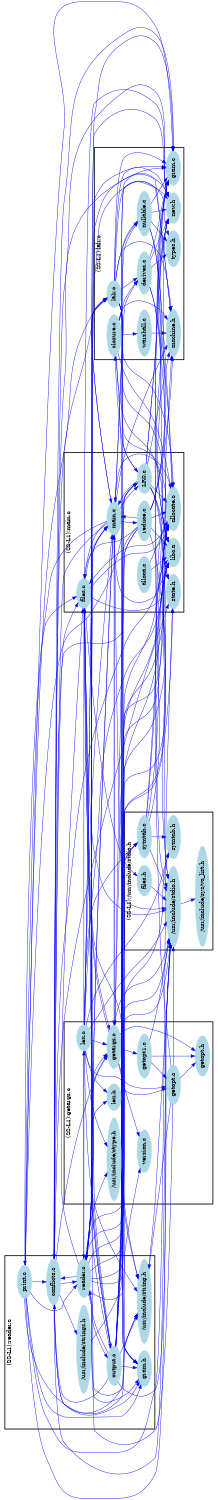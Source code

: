 /* ------------------------------------------------------------ */
/* created with bunch v3 */
/* Objective Function value = 1.0*/
/* ------------------------------------------------------------ */

digraph G {
size= "10,10";
rotate = 90;
subgraph cluster0 {
label = "(SS-L1):main.c";
color = black;
style = bold;

"files.c"[label="files.c",shape=ellipse,color=lightblue,fontcolor=black,style=filled];
"libc.a"[label="libc.a",shape=ellipse,color=lightblue,fontcolor=black,style=filled];
"reduce.c"[label="reduce.c",shape=ellipse,color=lightblue,fontcolor=black,style=filled];
"main.c"[label="main.c",shape=ellipse,color=lightblue,fontcolor=black,style=filled];
"state.h"[label="state.h",shape=ellipse,color=lightblue,fontcolor=black,style=filled];
"LR0.c"[label="LR0.c",shape=ellipse,color=lightblue,fontcolor=black,style=filled];
"alloca.c"[label="alloca.c",shape=ellipse,color=lightblue,fontcolor=black,style=filled];
"allocate.c"[label="allocate.c",shape=ellipse,color=lightblue,fontcolor=black,style=filled];
}
subgraph cluster1 {
label = "(SS-L1):reader.c";
color = black;
style = bold;

"gram.h"[label="gram.h",shape=ellipse,color=lightblue,fontcolor=black,style=filled];
"print.c"[label="print.c",shape=ellipse,color=lightblue,fontcolor=black,style=filled];
"/usr/include/strings.h"[label="/usr/include/strings.h",shape=ellipse,color=lightblue,fontcolor=black,style=filled];
"conflicts.c"[label="conflicts.c",shape=ellipse,color=lightblue,fontcolor=black,style=filled];
"/usr/include/string.h"[label="/usr/include/string.h",shape=ellipse,color=lightblue,fontcolor=black,style=filled];
"output.c"[label="output.c",shape=ellipse,color=lightblue,fontcolor=black,style=filled];
"reader.c"[label="reader.c",shape=ellipse,color=lightblue,fontcolor=black,style=filled];
}
subgraph cluster2 {
label = "(SS-L1):lalr.c";
color = black;
style = bold;

"new.h"[label="new.h",shape=ellipse,color=lightblue,fontcolor=black,style=filled];
"gram.c"[label="gram.c",shape=ellipse,color=lightblue,fontcolor=black,style=filled];
"lalr.c"[label="lalr.c",shape=ellipse,color=lightblue,fontcolor=black,style=filled];
"nullable.c"[label="nullable.c",shape=ellipse,color=lightblue,fontcolor=black,style=filled];
"derives.c"[label="derives.c",shape=ellipse,color=lightblue,fontcolor=black,style=filled];
"types.h"[label="types.h",shape=ellipse,color=lightblue,fontcolor=black,style=filled];
"warshall.c"[label="warshall.c",shape=ellipse,color=lightblue,fontcolor=black,style=filled];
"closure.c"[label="closure.c",shape=ellipse,color=lightblue,fontcolor=black,style=filled];
"machine.h"[label="machine.h",shape=ellipse,color=lightblue,fontcolor=black,style=filled];
}
subgraph cluster3 {
label = "(SS-L1):/usr/include/stdio.h";
color = black;
style = bold;

"symtab.c"[label="symtab.c",shape=ellipse,color=lightblue,fontcolor=black,style=filled];
"symtab.h"[label="symtab.h",shape=ellipse,color=lightblue,fontcolor=black,style=filled];
"/usr/include/stdio.h"[label="/usr/include/stdio.h",shape=ellipse,color=lightblue,fontcolor=black,style=filled];
"/usr/include/sys/va_list.h"[label="/usr/include/sys/va_list.h",shape=ellipse,color=lightblue,fontcolor=black,style=filled];
"files.h"[label="files.h",shape=ellipse,color=lightblue,fontcolor=black,style=filled];
}
subgraph cluster4 {
label = "(SS-L1):getargs.c";
color = black;
style = bold;

"/usr/include/ctype.h"[label="/usr/include/ctype.h",shape=ellipse,color=lightblue,fontcolor=black,style=filled];
"lex.c"[label="lex.c",shape=ellipse,color=lightblue,fontcolor=black,style=filled];
"lex.h"[label="lex.h",shape=ellipse,color=lightblue,fontcolor=black,style=filled];
"version.c"[label="version.c",shape=ellipse,color=lightblue,fontcolor=black,style=filled];
"getargs.c"[label="getargs.c",shape=ellipse,color=lightblue,fontcolor=black,style=filled];
"getopt.h"[label="getopt.h",shape=ellipse,color=lightblue,fontcolor=black,style=filled];
"getopt.c"[label="getopt.c",shape=ellipse,color=lightblue,fontcolor=black,style=filled];
"getopt1.c"[label="getopt1.c",shape=ellipse,color=lightblue,fontcolor=black,style=filled];
}
"main.c" -> "LR0.c" [color=blue,font=6];
"main.c" -> "/usr/include/stdio.h" [color=blue,font=6];
"main.c" -> "derives.c" [color=blue,font=6];
"main.c" -> "files.c" [color=blue,font=6];
"main.c" -> "reader.c" [color=blue,font=6];
"main.c" -> "reduce.c" [color=blue,font=6];
"main.c" -> "conflicts.c" [color=blue,font=6];
"main.c" -> "print.c" [color=blue,font=6];
"main.c" -> "libc.a" [color=blue,font=6];
"main.c" -> "nullable.c" [color=blue,font=6];
"main.c" -> "output.c" [color=blue,font=6];
"main.c" -> "lalr.c" [color=blue,font=6];
"main.c" -> "getargs.c" [color=blue,font=6];
"main.c" -> "machine.h" [color=blue,font=6];
"print.c" -> "LR0.c" [color=blue,font=6];
"print.c" -> "/usr/include/stdio.h" [color=blue,font=6];
"print.c" -> "/usr/include/string.h" [color=blue,font=6];
"print.c" -> "files.c" [color=blue,font=6];
"print.c" -> "reader.c" [color=blue,font=6];
"print.c" -> "gram.h" [color=blue,font=6];
"print.c" -> "conflicts.c" [color=blue,font=6];
"print.c" -> "gram.c" [color=blue,font=6];
"print.c" -> "state.h" [color=blue,font=6];
"print.c" -> "lalr.c" [color=blue,font=6];
"reader.c" -> "allocate.c" [color=blue,font=6];
"reader.c" -> "gram.h" [color=blue,font=6];
"reader.c" -> "files.c" [color=blue,font=6];
"reader.c" -> "version.c" [color=blue,font=6];
"reader.c" -> "new.h" [color=blue,font=6];
"reader.c" -> "gram.c" [color=blue,font=6];
"reader.c" -> "conflicts.c" [color=blue,font=6];
"reader.c" -> "main.c" [color=blue,font=6];
"reader.c" -> "output.c" [color=blue,font=6];
"reader.c" -> "lex.h" [color=blue,font=6];
"reader.c" -> "lex.c" [color=blue,font=6];
"reader.c" -> "machine.h" [color=blue,font=6];
"reader.c" -> "getargs.c" [color=blue,font=6];
"reader.c" -> "symtab.h" [color=blue,font=6];
"reader.c" -> "/usr/include/stdio.h" [color=blue,font=6];
"reader.c" -> "symtab.c" [color=blue,font=6];
"reader.c" -> "/usr/include/ctype.h" [color=blue,font=6];
"reader.c" -> "libc.a" [color=blue,font=6];
"reader.c" -> "/usr/include/string.h" [color=blue,font=6];
"warshall.c" -> "machine.h" [color=blue,font=6];
"symtab.c" -> "new.h" [color=blue,font=6];
"symtab.c" -> "gram.c" [color=blue,font=6];
"symtab.c" -> "libc.a" [color=blue,font=6];
"symtab.c" -> "allocate.c" [color=blue,font=6];
"symtab.c" -> "symtab.h" [color=blue,font=6];
"symtab.c" -> "/usr/include/string.h" [color=blue,font=6];
"symtab.c" -> "/usr/include/stdio.h" [color=blue,font=6];
"/usr/include/stdio.h" -> "/usr/include/sys/va_list.h" [color=blue,font=6];
"nullable.c" -> "new.h" [color=blue,font=6];
"nullable.c" -> "gram.c" [color=blue,font=6];
"nullable.c" -> "allocate.c" [color=blue,font=6];
"nullable.c" -> "libc.a" [color=blue,font=6];
"nullable.c" -> "types.h" [color=blue,font=6];
"nullable.c" -> "gram.h" [color=blue,font=6];
"LR0.c" -> "/usr/include/stdio.h" [color=blue,font=6];
"LR0.c" -> "main.c" [color=blue,font=6];
"LR0.c" -> "new.h" [color=blue,font=6];
"LR0.c" -> "closure.c" [color=blue,font=6];
"LR0.c" -> "libc.a" [color=blue,font=6];
"LR0.c" -> "gram.c" [color=blue,font=6];
"LR0.c" -> "state.h" [color=blue,font=6];
"LR0.c" -> "allocate.c" [color=blue,font=6];
"LR0.c" -> "machine.h" [color=blue,font=6];
"lalr.c" -> "LR0.c" [color=blue,font=6];
"lalr.c" -> "main.c" [color=blue,font=6];
"lalr.c" -> "derives.c" [color=blue,font=6];
"lalr.c" -> "types.h" [color=blue,font=6];
"lalr.c" -> "new.h" [color=blue,font=6];
"lalr.c" -> "gram.h" [color=blue,font=6];
"lalr.c" -> "libc.a" [color=blue,font=6];
"lalr.c" -> "gram.c" [color=blue,font=6];
"lalr.c" -> "nullable.c" [color=blue,font=6];
"lalr.c" -> "state.h" [color=blue,font=6];
"lalr.c" -> "allocate.c" [color=blue,font=6];
"lalr.c" -> "machine.h" [color=blue,font=6];
"closure.c" -> "new.h" [color=blue,font=6];
"closure.c" -> "gram.c" [color=blue,font=6];
"closure.c" -> "allocate.c" [color=blue,font=6];
"closure.c" -> "libc.a" [color=blue,font=6];
"closure.c" -> "machine.h" [color=blue,font=6];
"closure.c" -> "derives.c" [color=blue,font=6];
"closure.c" -> "warshall.c" [color=blue,font=6];
"closure.c" -> "gram.h" [color=blue,font=6];
"getopt.c" -> "libc.a" [color=blue,font=6];
"getopt.c" -> "files.c" [color=blue,font=6];
"getopt.c" -> "getopt.h" [color=blue,font=6];
"getopt.c" -> "/usr/include/string.h" [color=blue,font=6];
"getopt.c" -> "/usr/include/stdio.h" [color=blue,font=6];
"allocate.c" -> "files.c" [color=blue,font=6];
"allocate.c" -> "main.c" [color=blue,font=6];
"allocate.c" -> "/usr/include/stdio.h" [color=blue,font=6];
"/usr/include/string.h" -> "/usr/include/stdio.h" [color=blue,font=6];
"alloca.c" -> "libc.a" [color=blue,font=6];
"alloca.c" -> "allocate.c" [color=blue,font=6];
"getopt1.c" -> "getopt.c" [color=blue,font=6];
"getopt1.c" -> "getopt.h" [color=blue,font=6];
"getopt1.c" -> "/usr/include/stdio.h" [color=blue,font=6];
"reduce.c" -> "/usr/include/stdio.h" [color=blue,font=6];
"reduce.c" -> "main.c" [color=blue,font=6];
"reduce.c" -> "new.h" [color=blue,font=6];
"reduce.c" -> "files.c" [color=blue,font=6];
"reduce.c" -> "reader.c" [color=blue,font=6];
"reduce.c" -> "gram.h" [color=blue,font=6];
"reduce.c" -> "libc.a" [color=blue,font=6];
"reduce.c" -> "gram.c" [color=blue,font=6];
"reduce.c" -> "allocate.c" [color=blue,font=6];
"reduce.c" -> "getargs.c" [color=blue,font=6];
"reduce.c" -> "machine.h" [color=blue,font=6];
"output.c" -> "LR0.c" [color=blue,font=6];
"output.c" -> "/usr/include/stdio.h" [color=blue,font=6];
"output.c" -> "main.c" [color=blue,font=6];
"output.c" -> "/usr/include/string.h" [color=blue,font=6];
"output.c" -> "new.h" [color=blue,font=6];
"output.c" -> "reader.c" [color=blue,font=6];
"output.c" -> "files.c" [color=blue,font=6];
"output.c" -> "gram.h" [color=blue,font=6];
"output.c" -> "conflicts.c" [color=blue,font=6];
"output.c" -> "libc.a" [color=blue,font=6];
"output.c" -> "gram.c" [color=blue,font=6];
"output.c" -> "allocate.c" [color=blue,font=6];
"output.c" -> "state.h" [color=blue,font=6];
"output.c" -> "getargs.c" [color=blue,font=6];
"output.c" -> "lalr.c" [color=blue,font=6];
"output.c" -> "machine.h" [color=blue,font=6];
"conflicts.c" -> "LR0.c" [color=blue,font=6];
"conflicts.c" -> "/usr/include/stdio.h" [color=blue,font=6];
"conflicts.c" -> "/usr/include/strings.h" [color=blue,font=6];
"conflicts.c" -> "new.h" [color=blue,font=6];
"conflicts.c" -> "reader.c" [color=blue,font=6];
"conflicts.c" -> "files.c" [color=blue,font=6];
"conflicts.c" -> "gram.h" [color=blue,font=6];
"conflicts.c" -> "libc.a" [color=blue,font=6];
"conflicts.c" -> "gram.c" [color=blue,font=6];
"conflicts.c" -> "allocate.c" [color=blue,font=6];
"conflicts.c" -> "state.h" [color=blue,font=6];
"conflicts.c" -> "lalr.c" [color=blue,font=6];
"conflicts.c" -> "getargs.c" [color=blue,font=6];
"conflicts.c" -> "machine.h" [color=blue,font=6];
"derives.c" -> "new.h" [color=blue,font=6];
"derives.c" -> "gram.c" [color=blue,font=6];
"derives.c" -> "allocate.c" [color=blue,font=6];
"derives.c" -> "libc.a" [color=blue,font=6];
"derives.c" -> "types.h" [color=blue,font=6];
"getargs.c" -> "getopt.c" [color=blue,font=6];
"getargs.c" -> "libc.a" [color=blue,font=6];
"getargs.c" -> "version.c" [color=blue,font=6];
"getargs.c" -> "files.c" [color=blue,font=6];
"getargs.c" -> "getopt.h" [color=blue,font=6];
"getargs.c" -> "main.c" [color=blue,font=6];
"getargs.c" -> "getopt1.c" [color=blue,font=6];
"getargs.c" -> "/usr/include/stdio.h" [color=blue,font=6];
"/usr/include/strings.h" -> "/usr/include/stdio.h" [color=blue,font=6];
"files.h" -> "/usr/include/stdio.h" [color=blue,font=6];
"lex.c" -> "/usr/include/stdio.h" [color=blue,font=6];
"lex.c" -> "main.c" [color=blue,font=6];
"lex.c" -> "/usr/include/string.h" [color=blue,font=6];
"lex.c" -> "new.h" [color=blue,font=6];
"lex.c" -> "reader.c" [color=blue,font=6];
"lex.c" -> "files.c" [color=blue,font=6];
"lex.c" -> "/usr/include/ctype.h" [color=blue,font=6];
"lex.c" -> "symtab.h" [color=blue,font=6];
"lex.c" -> "gram.c" [color=blue,font=6];
"lex.c" -> "allocate.c" [color=blue,font=6];
"lex.c" -> "getopt.c" [color=blue,font=6];
"lex.c" -> "lex.h" [color=blue,font=6];
"lex.c" -> "symtab.c" [color=blue,font=6];
"lex.c" -> "getargs.c" [color=blue,font=6];
"files.c" -> "new.h" [color=blue,font=6];
"files.c" -> "files.h" [color=blue,font=6];
"files.c" -> "allocate.c" [color=blue,font=6];
"files.c" -> "libc.a" [color=blue,font=6];
"files.c" -> "main.c" [color=blue,font=6];
"files.c" -> "getargs.c" [color=blue,font=6];
"files.c" -> "/usr/include/string.h" [color=blue,font=6];
"files.c" -> "/usr/include/stdio.h" [color=blue,font=6];
}
